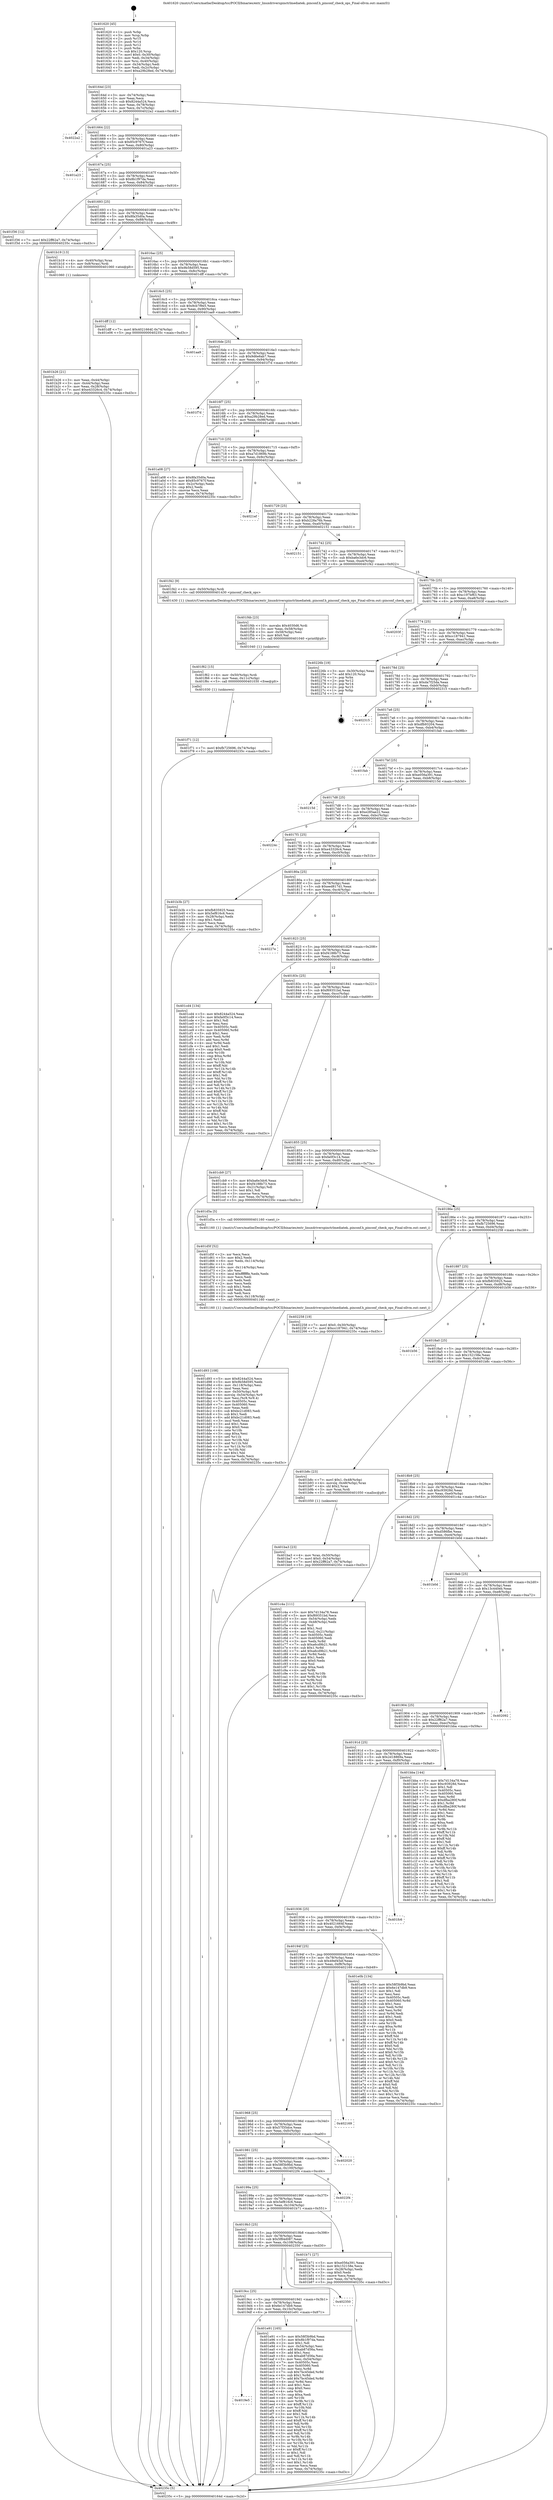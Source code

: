 digraph "0x401620" {
  label = "0x401620 (/mnt/c/Users/mathe/Desktop/tcc/POCII/binaries/extr_linuxdriverspinctrlmediatek..pinconf.h_pinconf_check_ops_Final-ollvm.out::main(0))"
  labelloc = "t"
  node[shape=record]

  Entry [label="",width=0.3,height=0.3,shape=circle,fillcolor=black,style=filled]
  "0x40164d" [label="{
     0x40164d [23]\l
     | [instrs]\l
     &nbsp;&nbsp;0x40164d \<+3\>: mov -0x74(%rbp),%eax\l
     &nbsp;&nbsp;0x401650 \<+2\>: mov %eax,%ecx\l
     &nbsp;&nbsp;0x401652 \<+6\>: sub $0x8244a524,%ecx\l
     &nbsp;&nbsp;0x401658 \<+3\>: mov %eax,-0x78(%rbp)\l
     &nbsp;&nbsp;0x40165b \<+3\>: mov %ecx,-0x7c(%rbp)\l
     &nbsp;&nbsp;0x40165e \<+6\>: je 00000000004022a2 \<main+0xc82\>\l
  }"]
  "0x4022a2" [label="{
     0x4022a2\l
  }", style=dashed]
  "0x401664" [label="{
     0x401664 [22]\l
     | [instrs]\l
     &nbsp;&nbsp;0x401664 \<+5\>: jmp 0000000000401669 \<main+0x49\>\l
     &nbsp;&nbsp;0x401669 \<+3\>: mov -0x78(%rbp),%eax\l
     &nbsp;&nbsp;0x40166c \<+5\>: sub $0x85c9767f,%eax\l
     &nbsp;&nbsp;0x401671 \<+3\>: mov %eax,-0x80(%rbp)\l
     &nbsp;&nbsp;0x401674 \<+6\>: je 0000000000401a23 \<main+0x403\>\l
  }"]
  Exit [label="",width=0.3,height=0.3,shape=circle,fillcolor=black,style=filled,peripheries=2]
  "0x401a23" [label="{
     0x401a23\l
  }", style=dashed]
  "0x40167a" [label="{
     0x40167a [25]\l
     | [instrs]\l
     &nbsp;&nbsp;0x40167a \<+5\>: jmp 000000000040167f \<main+0x5f\>\l
     &nbsp;&nbsp;0x40167f \<+3\>: mov -0x78(%rbp),%eax\l
     &nbsp;&nbsp;0x401682 \<+5\>: sub $0x8b1f97da,%eax\l
     &nbsp;&nbsp;0x401687 \<+6\>: mov %eax,-0x84(%rbp)\l
     &nbsp;&nbsp;0x40168d \<+6\>: je 0000000000401f36 \<main+0x916\>\l
  }"]
  "0x401f71" [label="{
     0x401f71 [12]\l
     | [instrs]\l
     &nbsp;&nbsp;0x401f71 \<+7\>: movl $0xfb725696,-0x74(%rbp)\l
     &nbsp;&nbsp;0x401f78 \<+5\>: jmp 000000000040235c \<main+0xd3c\>\l
  }"]
  "0x401f36" [label="{
     0x401f36 [12]\l
     | [instrs]\l
     &nbsp;&nbsp;0x401f36 \<+7\>: movl $0x22ff62a7,-0x74(%rbp)\l
     &nbsp;&nbsp;0x401f3d \<+5\>: jmp 000000000040235c \<main+0xd3c\>\l
  }"]
  "0x401693" [label="{
     0x401693 [25]\l
     | [instrs]\l
     &nbsp;&nbsp;0x401693 \<+5\>: jmp 0000000000401698 \<main+0x78\>\l
     &nbsp;&nbsp;0x401698 \<+3\>: mov -0x78(%rbp),%eax\l
     &nbsp;&nbsp;0x40169b \<+5\>: sub $0x8fa35d0a,%eax\l
     &nbsp;&nbsp;0x4016a0 \<+6\>: mov %eax,-0x88(%rbp)\l
     &nbsp;&nbsp;0x4016a6 \<+6\>: je 0000000000401b19 \<main+0x4f9\>\l
  }"]
  "0x401f62" [label="{
     0x401f62 [15]\l
     | [instrs]\l
     &nbsp;&nbsp;0x401f62 \<+4\>: mov -0x50(%rbp),%rdi\l
     &nbsp;&nbsp;0x401f66 \<+6\>: mov %eax,-0x11c(%rbp)\l
     &nbsp;&nbsp;0x401f6c \<+5\>: call 0000000000401030 \<free@plt\>\l
     | [calls]\l
     &nbsp;&nbsp;0x401030 \{1\} (unknown)\l
  }"]
  "0x401b19" [label="{
     0x401b19 [13]\l
     | [instrs]\l
     &nbsp;&nbsp;0x401b19 \<+4\>: mov -0x40(%rbp),%rax\l
     &nbsp;&nbsp;0x401b1d \<+4\>: mov 0x8(%rax),%rdi\l
     &nbsp;&nbsp;0x401b21 \<+5\>: call 0000000000401060 \<atoi@plt\>\l
     | [calls]\l
     &nbsp;&nbsp;0x401060 \{1\} (unknown)\l
  }"]
  "0x4016ac" [label="{
     0x4016ac [25]\l
     | [instrs]\l
     &nbsp;&nbsp;0x4016ac \<+5\>: jmp 00000000004016b1 \<main+0x91\>\l
     &nbsp;&nbsp;0x4016b1 \<+3\>: mov -0x78(%rbp),%eax\l
     &nbsp;&nbsp;0x4016b4 \<+5\>: sub $0x9b58d595,%eax\l
     &nbsp;&nbsp;0x4016b9 \<+6\>: mov %eax,-0x8c(%rbp)\l
     &nbsp;&nbsp;0x4016bf \<+6\>: je 0000000000401dff \<main+0x7df\>\l
  }"]
  "0x401f4b" [label="{
     0x401f4b [23]\l
     | [instrs]\l
     &nbsp;&nbsp;0x401f4b \<+10\>: movabs $0x4030d6,%rdi\l
     &nbsp;&nbsp;0x401f55 \<+3\>: mov %eax,-0x58(%rbp)\l
     &nbsp;&nbsp;0x401f58 \<+3\>: mov -0x58(%rbp),%esi\l
     &nbsp;&nbsp;0x401f5b \<+2\>: mov $0x0,%al\l
     &nbsp;&nbsp;0x401f5d \<+5\>: call 0000000000401040 \<printf@plt\>\l
     | [calls]\l
     &nbsp;&nbsp;0x401040 \{1\} (unknown)\l
  }"]
  "0x401dff" [label="{
     0x401dff [12]\l
     | [instrs]\l
     &nbsp;&nbsp;0x401dff \<+7\>: movl $0x4021664f,-0x74(%rbp)\l
     &nbsp;&nbsp;0x401e06 \<+5\>: jmp 000000000040235c \<main+0xd3c\>\l
  }"]
  "0x4016c5" [label="{
     0x4016c5 [25]\l
     | [instrs]\l
     &nbsp;&nbsp;0x4016c5 \<+5\>: jmp 00000000004016ca \<main+0xaa\>\l
     &nbsp;&nbsp;0x4016ca \<+3\>: mov -0x78(%rbp),%eax\l
     &nbsp;&nbsp;0x4016cd \<+5\>: sub $0x9cb7f9e5,%eax\l
     &nbsp;&nbsp;0x4016d2 \<+6\>: mov %eax,-0x90(%rbp)\l
     &nbsp;&nbsp;0x4016d8 \<+6\>: je 0000000000401aa9 \<main+0x489\>\l
  }"]
  "0x4019e5" [label="{
     0x4019e5\l
  }", style=dashed]
  "0x401aa9" [label="{
     0x401aa9\l
  }", style=dashed]
  "0x4016de" [label="{
     0x4016de [25]\l
     | [instrs]\l
     &nbsp;&nbsp;0x4016de \<+5\>: jmp 00000000004016e3 \<main+0xc3\>\l
     &nbsp;&nbsp;0x4016e3 \<+3\>: mov -0x78(%rbp),%eax\l
     &nbsp;&nbsp;0x4016e6 \<+5\>: sub $0x9d6e6ab7,%eax\l
     &nbsp;&nbsp;0x4016eb \<+6\>: mov %eax,-0x94(%rbp)\l
     &nbsp;&nbsp;0x4016f1 \<+6\>: je 0000000000401f7d \<main+0x95d\>\l
  }"]
  "0x401e91" [label="{
     0x401e91 [165]\l
     | [instrs]\l
     &nbsp;&nbsp;0x401e91 \<+5\>: mov $0x58f3b9bd,%eax\l
     &nbsp;&nbsp;0x401e96 \<+5\>: mov $0x8b1f97da,%ecx\l
     &nbsp;&nbsp;0x401e9b \<+2\>: mov $0x1,%dl\l
     &nbsp;&nbsp;0x401e9d \<+3\>: mov -0x54(%rbp),%esi\l
     &nbsp;&nbsp;0x401ea0 \<+6\>: add $0xab87d56a,%esi\l
     &nbsp;&nbsp;0x401ea6 \<+3\>: add $0x1,%esi\l
     &nbsp;&nbsp;0x401ea9 \<+6\>: sub $0xab87d56a,%esi\l
     &nbsp;&nbsp;0x401eaf \<+3\>: mov %esi,-0x54(%rbp)\l
     &nbsp;&nbsp;0x401eb2 \<+7\>: mov 0x40505c,%esi\l
     &nbsp;&nbsp;0x401eb9 \<+7\>: mov 0x405060,%edi\l
     &nbsp;&nbsp;0x401ec0 \<+3\>: mov %esi,%r8d\l
     &nbsp;&nbsp;0x401ec3 \<+7\>: sub $0x7bc45ded,%r8d\l
     &nbsp;&nbsp;0x401eca \<+4\>: sub $0x1,%r8d\l
     &nbsp;&nbsp;0x401ece \<+7\>: add $0x7bc45ded,%r8d\l
     &nbsp;&nbsp;0x401ed5 \<+4\>: imul %r8d,%esi\l
     &nbsp;&nbsp;0x401ed9 \<+3\>: and $0x1,%esi\l
     &nbsp;&nbsp;0x401edc \<+3\>: cmp $0x0,%esi\l
     &nbsp;&nbsp;0x401edf \<+4\>: sete %r9b\l
     &nbsp;&nbsp;0x401ee3 \<+3\>: cmp $0xa,%edi\l
     &nbsp;&nbsp;0x401ee6 \<+4\>: setl %r10b\l
     &nbsp;&nbsp;0x401eea \<+3\>: mov %r9b,%r11b\l
     &nbsp;&nbsp;0x401eed \<+4\>: xor $0xff,%r11b\l
     &nbsp;&nbsp;0x401ef1 \<+3\>: mov %r10b,%bl\l
     &nbsp;&nbsp;0x401ef4 \<+3\>: xor $0xff,%bl\l
     &nbsp;&nbsp;0x401ef7 \<+3\>: xor $0x1,%dl\l
     &nbsp;&nbsp;0x401efa \<+3\>: mov %r11b,%r14b\l
     &nbsp;&nbsp;0x401efd \<+4\>: and $0xff,%r14b\l
     &nbsp;&nbsp;0x401f01 \<+3\>: and %dl,%r9b\l
     &nbsp;&nbsp;0x401f04 \<+3\>: mov %bl,%r15b\l
     &nbsp;&nbsp;0x401f07 \<+4\>: and $0xff,%r15b\l
     &nbsp;&nbsp;0x401f0b \<+3\>: and %dl,%r10b\l
     &nbsp;&nbsp;0x401f0e \<+3\>: or %r9b,%r14b\l
     &nbsp;&nbsp;0x401f11 \<+3\>: or %r10b,%r15b\l
     &nbsp;&nbsp;0x401f14 \<+3\>: xor %r15b,%r14b\l
     &nbsp;&nbsp;0x401f17 \<+3\>: or %bl,%r11b\l
     &nbsp;&nbsp;0x401f1a \<+4\>: xor $0xff,%r11b\l
     &nbsp;&nbsp;0x401f1e \<+3\>: or $0x1,%dl\l
     &nbsp;&nbsp;0x401f21 \<+3\>: and %dl,%r11b\l
     &nbsp;&nbsp;0x401f24 \<+3\>: or %r11b,%r14b\l
     &nbsp;&nbsp;0x401f27 \<+4\>: test $0x1,%r14b\l
     &nbsp;&nbsp;0x401f2b \<+3\>: cmovne %ecx,%eax\l
     &nbsp;&nbsp;0x401f2e \<+3\>: mov %eax,-0x74(%rbp)\l
     &nbsp;&nbsp;0x401f31 \<+5\>: jmp 000000000040235c \<main+0xd3c\>\l
  }"]
  "0x401f7d" [label="{
     0x401f7d\l
  }", style=dashed]
  "0x4016f7" [label="{
     0x4016f7 [25]\l
     | [instrs]\l
     &nbsp;&nbsp;0x4016f7 \<+5\>: jmp 00000000004016fc \<main+0xdc\>\l
     &nbsp;&nbsp;0x4016fc \<+3\>: mov -0x78(%rbp),%eax\l
     &nbsp;&nbsp;0x4016ff \<+5\>: sub $0xa29b28ed,%eax\l
     &nbsp;&nbsp;0x401704 \<+6\>: mov %eax,-0x98(%rbp)\l
     &nbsp;&nbsp;0x40170a \<+6\>: je 0000000000401a08 \<main+0x3e8\>\l
  }"]
  "0x4019cc" [label="{
     0x4019cc [25]\l
     | [instrs]\l
     &nbsp;&nbsp;0x4019cc \<+5\>: jmp 00000000004019d1 \<main+0x3b1\>\l
     &nbsp;&nbsp;0x4019d1 \<+3\>: mov -0x78(%rbp),%eax\l
     &nbsp;&nbsp;0x4019d4 \<+5\>: sub $0x6e147db9,%eax\l
     &nbsp;&nbsp;0x4019d9 \<+6\>: mov %eax,-0x10c(%rbp)\l
     &nbsp;&nbsp;0x4019df \<+6\>: je 0000000000401e91 \<main+0x871\>\l
  }"]
  "0x401a08" [label="{
     0x401a08 [27]\l
     | [instrs]\l
     &nbsp;&nbsp;0x401a08 \<+5\>: mov $0x8fa35d0a,%eax\l
     &nbsp;&nbsp;0x401a0d \<+5\>: mov $0x85c9767f,%ecx\l
     &nbsp;&nbsp;0x401a12 \<+3\>: mov -0x2c(%rbp),%edx\l
     &nbsp;&nbsp;0x401a15 \<+3\>: cmp $0x2,%edx\l
     &nbsp;&nbsp;0x401a18 \<+3\>: cmovne %ecx,%eax\l
     &nbsp;&nbsp;0x401a1b \<+3\>: mov %eax,-0x74(%rbp)\l
     &nbsp;&nbsp;0x401a1e \<+5\>: jmp 000000000040235c \<main+0xd3c\>\l
  }"]
  "0x401710" [label="{
     0x401710 [25]\l
     | [instrs]\l
     &nbsp;&nbsp;0x401710 \<+5\>: jmp 0000000000401715 \<main+0xf5\>\l
     &nbsp;&nbsp;0x401715 \<+3\>: mov -0x78(%rbp),%eax\l
     &nbsp;&nbsp;0x401718 \<+5\>: sub $0xa7d1869b,%eax\l
     &nbsp;&nbsp;0x40171d \<+6\>: mov %eax,-0x9c(%rbp)\l
     &nbsp;&nbsp;0x401723 \<+6\>: je 00000000004021ef \<main+0xbcf\>\l
  }"]
  "0x40235c" [label="{
     0x40235c [5]\l
     | [instrs]\l
     &nbsp;&nbsp;0x40235c \<+5\>: jmp 000000000040164d \<main+0x2d\>\l
  }"]
  "0x401620" [label="{
     0x401620 [45]\l
     | [instrs]\l
     &nbsp;&nbsp;0x401620 \<+1\>: push %rbp\l
     &nbsp;&nbsp;0x401621 \<+3\>: mov %rsp,%rbp\l
     &nbsp;&nbsp;0x401624 \<+2\>: push %r15\l
     &nbsp;&nbsp;0x401626 \<+2\>: push %r14\l
     &nbsp;&nbsp;0x401628 \<+2\>: push %r12\l
     &nbsp;&nbsp;0x40162a \<+1\>: push %rbx\l
     &nbsp;&nbsp;0x40162b \<+7\>: sub $0x120,%rsp\l
     &nbsp;&nbsp;0x401632 \<+7\>: movl $0x0,-0x30(%rbp)\l
     &nbsp;&nbsp;0x401639 \<+3\>: mov %edi,-0x34(%rbp)\l
     &nbsp;&nbsp;0x40163c \<+4\>: mov %rsi,-0x40(%rbp)\l
     &nbsp;&nbsp;0x401640 \<+3\>: mov -0x34(%rbp),%edi\l
     &nbsp;&nbsp;0x401643 \<+3\>: mov %edi,-0x2c(%rbp)\l
     &nbsp;&nbsp;0x401646 \<+7\>: movl $0xa29b28ed,-0x74(%rbp)\l
  }"]
  "0x401b26" [label="{
     0x401b26 [21]\l
     | [instrs]\l
     &nbsp;&nbsp;0x401b26 \<+3\>: mov %eax,-0x44(%rbp)\l
     &nbsp;&nbsp;0x401b29 \<+3\>: mov -0x44(%rbp),%eax\l
     &nbsp;&nbsp;0x401b2c \<+3\>: mov %eax,-0x28(%rbp)\l
     &nbsp;&nbsp;0x401b2f \<+7\>: movl $0xe43326c4,-0x74(%rbp)\l
     &nbsp;&nbsp;0x401b36 \<+5\>: jmp 000000000040235c \<main+0xd3c\>\l
  }"]
  "0x402350" [label="{
     0x402350\l
  }", style=dashed]
  "0x4021ef" [label="{
     0x4021ef\l
  }", style=dashed]
  "0x401729" [label="{
     0x401729 [25]\l
     | [instrs]\l
     &nbsp;&nbsp;0x401729 \<+5\>: jmp 000000000040172e \<main+0x10e\>\l
     &nbsp;&nbsp;0x40172e \<+3\>: mov -0x78(%rbp),%eax\l
     &nbsp;&nbsp;0x401731 \<+5\>: sub $0xb228a76b,%eax\l
     &nbsp;&nbsp;0x401736 \<+6\>: mov %eax,-0xa0(%rbp)\l
     &nbsp;&nbsp;0x40173c \<+6\>: je 0000000000402151 \<main+0xb31\>\l
  }"]
  "0x401d93" [label="{
     0x401d93 [108]\l
     | [instrs]\l
     &nbsp;&nbsp;0x401d93 \<+5\>: mov $0x8244a524,%ecx\l
     &nbsp;&nbsp;0x401d98 \<+5\>: mov $0x9b58d595,%edx\l
     &nbsp;&nbsp;0x401d9d \<+6\>: mov -0x118(%rbp),%esi\l
     &nbsp;&nbsp;0x401da3 \<+3\>: imul %eax,%esi\l
     &nbsp;&nbsp;0x401da6 \<+4\>: mov -0x50(%rbp),%r8\l
     &nbsp;&nbsp;0x401daa \<+4\>: movslq -0x54(%rbp),%r9\l
     &nbsp;&nbsp;0x401dae \<+4\>: mov %esi,(%r8,%r9,4)\l
     &nbsp;&nbsp;0x401db2 \<+7\>: mov 0x40505c,%eax\l
     &nbsp;&nbsp;0x401db9 \<+7\>: mov 0x405060,%esi\l
     &nbsp;&nbsp;0x401dc0 \<+2\>: mov %eax,%edi\l
     &nbsp;&nbsp;0x401dc2 \<+6\>: sub $0xbc21d083,%edi\l
     &nbsp;&nbsp;0x401dc8 \<+3\>: sub $0x1,%edi\l
     &nbsp;&nbsp;0x401dcb \<+6\>: add $0xbc21d083,%edi\l
     &nbsp;&nbsp;0x401dd1 \<+3\>: imul %edi,%eax\l
     &nbsp;&nbsp;0x401dd4 \<+3\>: and $0x1,%eax\l
     &nbsp;&nbsp;0x401dd7 \<+3\>: cmp $0x0,%eax\l
     &nbsp;&nbsp;0x401dda \<+4\>: sete %r10b\l
     &nbsp;&nbsp;0x401dde \<+3\>: cmp $0xa,%esi\l
     &nbsp;&nbsp;0x401de1 \<+4\>: setl %r11b\l
     &nbsp;&nbsp;0x401de5 \<+3\>: mov %r10b,%bl\l
     &nbsp;&nbsp;0x401de8 \<+3\>: and %r11b,%bl\l
     &nbsp;&nbsp;0x401deb \<+3\>: xor %r11b,%r10b\l
     &nbsp;&nbsp;0x401dee \<+3\>: or %r10b,%bl\l
     &nbsp;&nbsp;0x401df1 \<+3\>: test $0x1,%bl\l
     &nbsp;&nbsp;0x401df4 \<+3\>: cmovne %edx,%ecx\l
     &nbsp;&nbsp;0x401df7 \<+3\>: mov %ecx,-0x74(%rbp)\l
     &nbsp;&nbsp;0x401dfa \<+5\>: jmp 000000000040235c \<main+0xd3c\>\l
  }"]
  "0x402151" [label="{
     0x402151\l
  }", style=dashed]
  "0x401742" [label="{
     0x401742 [25]\l
     | [instrs]\l
     &nbsp;&nbsp;0x401742 \<+5\>: jmp 0000000000401747 \<main+0x127\>\l
     &nbsp;&nbsp;0x401747 \<+3\>: mov -0x78(%rbp),%eax\l
     &nbsp;&nbsp;0x40174a \<+5\>: sub $0xba6e3dc6,%eax\l
     &nbsp;&nbsp;0x40174f \<+6\>: mov %eax,-0xa4(%rbp)\l
     &nbsp;&nbsp;0x401755 \<+6\>: je 0000000000401f42 \<main+0x922\>\l
  }"]
  "0x401d5f" [label="{
     0x401d5f [52]\l
     | [instrs]\l
     &nbsp;&nbsp;0x401d5f \<+2\>: xor %ecx,%ecx\l
     &nbsp;&nbsp;0x401d61 \<+5\>: mov $0x2,%edx\l
     &nbsp;&nbsp;0x401d66 \<+6\>: mov %edx,-0x114(%rbp)\l
     &nbsp;&nbsp;0x401d6c \<+1\>: cltd\l
     &nbsp;&nbsp;0x401d6d \<+6\>: mov -0x114(%rbp),%esi\l
     &nbsp;&nbsp;0x401d73 \<+2\>: idiv %esi\l
     &nbsp;&nbsp;0x401d75 \<+6\>: imul $0xfffffffe,%edx,%edx\l
     &nbsp;&nbsp;0x401d7b \<+2\>: mov %ecx,%edi\l
     &nbsp;&nbsp;0x401d7d \<+2\>: sub %edx,%edi\l
     &nbsp;&nbsp;0x401d7f \<+2\>: mov %ecx,%edx\l
     &nbsp;&nbsp;0x401d81 \<+3\>: sub $0x1,%edx\l
     &nbsp;&nbsp;0x401d84 \<+2\>: add %edx,%edi\l
     &nbsp;&nbsp;0x401d86 \<+2\>: sub %edi,%ecx\l
     &nbsp;&nbsp;0x401d88 \<+6\>: mov %ecx,-0x118(%rbp)\l
     &nbsp;&nbsp;0x401d8e \<+5\>: call 0000000000401160 \<next_i\>\l
     | [calls]\l
     &nbsp;&nbsp;0x401160 \{1\} (/mnt/c/Users/mathe/Desktop/tcc/POCII/binaries/extr_linuxdriverspinctrlmediatek..pinconf.h_pinconf_check_ops_Final-ollvm.out::next_i)\l
  }"]
  "0x401f42" [label="{
     0x401f42 [9]\l
     | [instrs]\l
     &nbsp;&nbsp;0x401f42 \<+4\>: mov -0x50(%rbp),%rdi\l
     &nbsp;&nbsp;0x401f46 \<+5\>: call 0000000000401430 \<pinconf_check_ops\>\l
     | [calls]\l
     &nbsp;&nbsp;0x401430 \{1\} (/mnt/c/Users/mathe/Desktop/tcc/POCII/binaries/extr_linuxdriverspinctrlmediatek..pinconf.h_pinconf_check_ops_Final-ollvm.out::pinconf_check_ops)\l
  }"]
  "0x40175b" [label="{
     0x40175b [25]\l
     | [instrs]\l
     &nbsp;&nbsp;0x40175b \<+5\>: jmp 0000000000401760 \<main+0x140\>\l
     &nbsp;&nbsp;0x401760 \<+3\>: mov -0x78(%rbp),%eax\l
     &nbsp;&nbsp;0x401763 \<+5\>: sub $0xc197bf63,%eax\l
     &nbsp;&nbsp;0x401768 \<+6\>: mov %eax,-0xa8(%rbp)\l
     &nbsp;&nbsp;0x40176e \<+6\>: je 000000000040203f \<main+0xa1f\>\l
  }"]
  "0x401ba3" [label="{
     0x401ba3 [23]\l
     | [instrs]\l
     &nbsp;&nbsp;0x401ba3 \<+4\>: mov %rax,-0x50(%rbp)\l
     &nbsp;&nbsp;0x401ba7 \<+7\>: movl $0x0,-0x54(%rbp)\l
     &nbsp;&nbsp;0x401bae \<+7\>: movl $0x22ff62a7,-0x74(%rbp)\l
     &nbsp;&nbsp;0x401bb5 \<+5\>: jmp 000000000040235c \<main+0xd3c\>\l
  }"]
  "0x40203f" [label="{
     0x40203f\l
  }", style=dashed]
  "0x401774" [label="{
     0x401774 [25]\l
     | [instrs]\l
     &nbsp;&nbsp;0x401774 \<+5\>: jmp 0000000000401779 \<main+0x159\>\l
     &nbsp;&nbsp;0x401779 \<+3\>: mov -0x78(%rbp),%eax\l
     &nbsp;&nbsp;0x40177c \<+5\>: sub $0xcc187941,%eax\l
     &nbsp;&nbsp;0x401781 \<+6\>: mov %eax,-0xac(%rbp)\l
     &nbsp;&nbsp;0x401787 \<+6\>: je 000000000040226b \<main+0xc4b\>\l
  }"]
  "0x4019b3" [label="{
     0x4019b3 [25]\l
     | [instrs]\l
     &nbsp;&nbsp;0x4019b3 \<+5\>: jmp 00000000004019b8 \<main+0x398\>\l
     &nbsp;&nbsp;0x4019b8 \<+3\>: mov -0x78(%rbp),%eax\l
     &nbsp;&nbsp;0x4019bb \<+5\>: sub $0x5f84d087,%eax\l
     &nbsp;&nbsp;0x4019c0 \<+6\>: mov %eax,-0x108(%rbp)\l
     &nbsp;&nbsp;0x4019c6 \<+6\>: je 0000000000402350 \<main+0xd30\>\l
  }"]
  "0x40226b" [label="{
     0x40226b [19]\l
     | [instrs]\l
     &nbsp;&nbsp;0x40226b \<+3\>: mov -0x30(%rbp),%eax\l
     &nbsp;&nbsp;0x40226e \<+7\>: add $0x120,%rsp\l
     &nbsp;&nbsp;0x402275 \<+1\>: pop %rbx\l
     &nbsp;&nbsp;0x402276 \<+2\>: pop %r12\l
     &nbsp;&nbsp;0x402278 \<+2\>: pop %r14\l
     &nbsp;&nbsp;0x40227a \<+2\>: pop %r15\l
     &nbsp;&nbsp;0x40227c \<+1\>: pop %rbp\l
     &nbsp;&nbsp;0x40227d \<+1\>: ret\l
  }"]
  "0x40178d" [label="{
     0x40178d [25]\l
     | [instrs]\l
     &nbsp;&nbsp;0x40178d \<+5\>: jmp 0000000000401792 \<main+0x172\>\l
     &nbsp;&nbsp;0x401792 \<+3\>: mov -0x78(%rbp),%eax\l
     &nbsp;&nbsp;0x401795 \<+5\>: sub $0xda7f25da,%eax\l
     &nbsp;&nbsp;0x40179a \<+6\>: mov %eax,-0xb0(%rbp)\l
     &nbsp;&nbsp;0x4017a0 \<+6\>: je 0000000000402315 \<main+0xcf5\>\l
  }"]
  "0x401b71" [label="{
     0x401b71 [27]\l
     | [instrs]\l
     &nbsp;&nbsp;0x401b71 \<+5\>: mov $0xe056a391,%eax\l
     &nbsp;&nbsp;0x401b76 \<+5\>: mov $0x152158e,%ecx\l
     &nbsp;&nbsp;0x401b7b \<+3\>: mov -0x28(%rbp),%edx\l
     &nbsp;&nbsp;0x401b7e \<+3\>: cmp $0x0,%edx\l
     &nbsp;&nbsp;0x401b81 \<+3\>: cmove %ecx,%eax\l
     &nbsp;&nbsp;0x401b84 \<+3\>: mov %eax,-0x74(%rbp)\l
     &nbsp;&nbsp;0x401b87 \<+5\>: jmp 000000000040235c \<main+0xd3c\>\l
  }"]
  "0x402315" [label="{
     0x402315\l
  }", style=dashed]
  "0x4017a6" [label="{
     0x4017a6 [25]\l
     | [instrs]\l
     &nbsp;&nbsp;0x4017a6 \<+5\>: jmp 00000000004017ab \<main+0x18b\>\l
     &nbsp;&nbsp;0x4017ab \<+3\>: mov -0x78(%rbp),%eax\l
     &nbsp;&nbsp;0x4017ae \<+5\>: sub $0xdfb93204,%eax\l
     &nbsp;&nbsp;0x4017b3 \<+6\>: mov %eax,-0xb4(%rbp)\l
     &nbsp;&nbsp;0x4017b9 \<+6\>: je 0000000000401fab \<main+0x98b\>\l
  }"]
  "0x40199a" [label="{
     0x40199a [25]\l
     | [instrs]\l
     &nbsp;&nbsp;0x40199a \<+5\>: jmp 000000000040199f \<main+0x37f\>\l
     &nbsp;&nbsp;0x40199f \<+3\>: mov -0x78(%rbp),%eax\l
     &nbsp;&nbsp;0x4019a2 \<+5\>: sub $0x5ef816c6,%eax\l
     &nbsp;&nbsp;0x4019a7 \<+6\>: mov %eax,-0x104(%rbp)\l
     &nbsp;&nbsp;0x4019ad \<+6\>: je 0000000000401b71 \<main+0x551\>\l
  }"]
  "0x401fab" [label="{
     0x401fab\l
  }", style=dashed]
  "0x4017bf" [label="{
     0x4017bf [25]\l
     | [instrs]\l
     &nbsp;&nbsp;0x4017bf \<+5\>: jmp 00000000004017c4 \<main+0x1a4\>\l
     &nbsp;&nbsp;0x4017c4 \<+3\>: mov -0x78(%rbp),%eax\l
     &nbsp;&nbsp;0x4017c7 \<+5\>: sub $0xe056a391,%eax\l
     &nbsp;&nbsp;0x4017cc \<+6\>: mov %eax,-0xb8(%rbp)\l
     &nbsp;&nbsp;0x4017d2 \<+6\>: je 000000000040215d \<main+0xb3d\>\l
  }"]
  "0x4022f4" [label="{
     0x4022f4\l
  }", style=dashed]
  "0x40215d" [label="{
     0x40215d\l
  }", style=dashed]
  "0x4017d8" [label="{
     0x4017d8 [25]\l
     | [instrs]\l
     &nbsp;&nbsp;0x4017d8 \<+5\>: jmp 00000000004017dd \<main+0x1bd\>\l
     &nbsp;&nbsp;0x4017dd \<+3\>: mov -0x78(%rbp),%eax\l
     &nbsp;&nbsp;0x4017e0 \<+5\>: sub $0xe285ae22,%eax\l
     &nbsp;&nbsp;0x4017e5 \<+6\>: mov %eax,-0xbc(%rbp)\l
     &nbsp;&nbsp;0x4017eb \<+6\>: je 000000000040224c \<main+0xc2c\>\l
  }"]
  "0x401981" [label="{
     0x401981 [25]\l
     | [instrs]\l
     &nbsp;&nbsp;0x401981 \<+5\>: jmp 0000000000401986 \<main+0x366\>\l
     &nbsp;&nbsp;0x401986 \<+3\>: mov -0x78(%rbp),%eax\l
     &nbsp;&nbsp;0x401989 \<+5\>: sub $0x58f3b9bd,%eax\l
     &nbsp;&nbsp;0x40198e \<+6\>: mov %eax,-0x100(%rbp)\l
     &nbsp;&nbsp;0x401994 \<+6\>: je 00000000004022f4 \<main+0xcd4\>\l
  }"]
  "0x40224c" [label="{
     0x40224c\l
  }", style=dashed]
  "0x4017f1" [label="{
     0x4017f1 [25]\l
     | [instrs]\l
     &nbsp;&nbsp;0x4017f1 \<+5\>: jmp 00000000004017f6 \<main+0x1d6\>\l
     &nbsp;&nbsp;0x4017f6 \<+3\>: mov -0x78(%rbp),%eax\l
     &nbsp;&nbsp;0x4017f9 \<+5\>: sub $0xe43326c4,%eax\l
     &nbsp;&nbsp;0x4017fe \<+6\>: mov %eax,-0xc0(%rbp)\l
     &nbsp;&nbsp;0x401804 \<+6\>: je 0000000000401b3b \<main+0x51b\>\l
  }"]
  "0x402020" [label="{
     0x402020\l
  }", style=dashed]
  "0x401b3b" [label="{
     0x401b3b [27]\l
     | [instrs]\l
     &nbsp;&nbsp;0x401b3b \<+5\>: mov $0xfb835925,%eax\l
     &nbsp;&nbsp;0x401b40 \<+5\>: mov $0x5ef816c6,%ecx\l
     &nbsp;&nbsp;0x401b45 \<+3\>: mov -0x28(%rbp),%edx\l
     &nbsp;&nbsp;0x401b48 \<+3\>: cmp $0x1,%edx\l
     &nbsp;&nbsp;0x401b4b \<+3\>: cmovl %ecx,%eax\l
     &nbsp;&nbsp;0x401b4e \<+3\>: mov %eax,-0x74(%rbp)\l
     &nbsp;&nbsp;0x401b51 \<+5\>: jmp 000000000040235c \<main+0xd3c\>\l
  }"]
  "0x40180a" [label="{
     0x40180a [25]\l
     | [instrs]\l
     &nbsp;&nbsp;0x40180a \<+5\>: jmp 000000000040180f \<main+0x1ef\>\l
     &nbsp;&nbsp;0x40180f \<+3\>: mov -0x78(%rbp),%eax\l
     &nbsp;&nbsp;0x401812 \<+5\>: sub $0xeed817d1,%eax\l
     &nbsp;&nbsp;0x401817 \<+6\>: mov %eax,-0xc4(%rbp)\l
     &nbsp;&nbsp;0x40181d \<+6\>: je 000000000040227e \<main+0xc5e\>\l
  }"]
  "0x401968" [label="{
     0x401968 [25]\l
     | [instrs]\l
     &nbsp;&nbsp;0x401968 \<+5\>: jmp 000000000040196d \<main+0x34d\>\l
     &nbsp;&nbsp;0x40196d \<+3\>: mov -0x78(%rbp),%eax\l
     &nbsp;&nbsp;0x401970 \<+5\>: sub $0x57f35dce,%eax\l
     &nbsp;&nbsp;0x401975 \<+6\>: mov %eax,-0xfc(%rbp)\l
     &nbsp;&nbsp;0x40197b \<+6\>: je 0000000000402020 \<main+0xa00\>\l
  }"]
  "0x40227e" [label="{
     0x40227e\l
  }", style=dashed]
  "0x401823" [label="{
     0x401823 [25]\l
     | [instrs]\l
     &nbsp;&nbsp;0x401823 \<+5\>: jmp 0000000000401828 \<main+0x208\>\l
     &nbsp;&nbsp;0x401828 \<+3\>: mov -0x78(%rbp),%eax\l
     &nbsp;&nbsp;0x40182b \<+5\>: sub $0xf4188b73,%eax\l
     &nbsp;&nbsp;0x401830 \<+6\>: mov %eax,-0xc8(%rbp)\l
     &nbsp;&nbsp;0x401836 \<+6\>: je 0000000000401cd4 \<main+0x6b4\>\l
  }"]
  "0x402169" [label="{
     0x402169\l
  }", style=dashed]
  "0x401cd4" [label="{
     0x401cd4 [134]\l
     | [instrs]\l
     &nbsp;&nbsp;0x401cd4 \<+5\>: mov $0x8244a524,%eax\l
     &nbsp;&nbsp;0x401cd9 \<+5\>: mov $0xfa0f3c14,%ecx\l
     &nbsp;&nbsp;0x401cde \<+2\>: mov $0x1,%dl\l
     &nbsp;&nbsp;0x401ce0 \<+2\>: xor %esi,%esi\l
     &nbsp;&nbsp;0x401ce2 \<+7\>: mov 0x40505c,%edi\l
     &nbsp;&nbsp;0x401ce9 \<+8\>: mov 0x405060,%r8d\l
     &nbsp;&nbsp;0x401cf1 \<+3\>: sub $0x1,%esi\l
     &nbsp;&nbsp;0x401cf4 \<+3\>: mov %edi,%r9d\l
     &nbsp;&nbsp;0x401cf7 \<+3\>: add %esi,%r9d\l
     &nbsp;&nbsp;0x401cfa \<+4\>: imul %r9d,%edi\l
     &nbsp;&nbsp;0x401cfe \<+3\>: and $0x1,%edi\l
     &nbsp;&nbsp;0x401d01 \<+3\>: cmp $0x0,%edi\l
     &nbsp;&nbsp;0x401d04 \<+4\>: sete %r10b\l
     &nbsp;&nbsp;0x401d08 \<+4\>: cmp $0xa,%r8d\l
     &nbsp;&nbsp;0x401d0c \<+4\>: setl %r11b\l
     &nbsp;&nbsp;0x401d10 \<+3\>: mov %r10b,%bl\l
     &nbsp;&nbsp;0x401d13 \<+3\>: xor $0xff,%bl\l
     &nbsp;&nbsp;0x401d16 \<+3\>: mov %r11b,%r14b\l
     &nbsp;&nbsp;0x401d19 \<+4\>: xor $0xff,%r14b\l
     &nbsp;&nbsp;0x401d1d \<+3\>: xor $0x1,%dl\l
     &nbsp;&nbsp;0x401d20 \<+3\>: mov %bl,%r15b\l
     &nbsp;&nbsp;0x401d23 \<+4\>: and $0xff,%r15b\l
     &nbsp;&nbsp;0x401d27 \<+3\>: and %dl,%r10b\l
     &nbsp;&nbsp;0x401d2a \<+3\>: mov %r14b,%r12b\l
     &nbsp;&nbsp;0x401d2d \<+4\>: and $0xff,%r12b\l
     &nbsp;&nbsp;0x401d31 \<+3\>: and %dl,%r11b\l
     &nbsp;&nbsp;0x401d34 \<+3\>: or %r10b,%r15b\l
     &nbsp;&nbsp;0x401d37 \<+3\>: or %r11b,%r12b\l
     &nbsp;&nbsp;0x401d3a \<+3\>: xor %r12b,%r15b\l
     &nbsp;&nbsp;0x401d3d \<+3\>: or %r14b,%bl\l
     &nbsp;&nbsp;0x401d40 \<+3\>: xor $0xff,%bl\l
     &nbsp;&nbsp;0x401d43 \<+3\>: or $0x1,%dl\l
     &nbsp;&nbsp;0x401d46 \<+2\>: and %dl,%bl\l
     &nbsp;&nbsp;0x401d48 \<+3\>: or %bl,%r15b\l
     &nbsp;&nbsp;0x401d4b \<+4\>: test $0x1,%r15b\l
     &nbsp;&nbsp;0x401d4f \<+3\>: cmovne %ecx,%eax\l
     &nbsp;&nbsp;0x401d52 \<+3\>: mov %eax,-0x74(%rbp)\l
     &nbsp;&nbsp;0x401d55 \<+5\>: jmp 000000000040235c \<main+0xd3c\>\l
  }"]
  "0x40183c" [label="{
     0x40183c [25]\l
     | [instrs]\l
     &nbsp;&nbsp;0x40183c \<+5\>: jmp 0000000000401841 \<main+0x221\>\l
     &nbsp;&nbsp;0x401841 \<+3\>: mov -0x78(%rbp),%eax\l
     &nbsp;&nbsp;0x401844 \<+5\>: sub $0xf69351bd,%eax\l
     &nbsp;&nbsp;0x401849 \<+6\>: mov %eax,-0xcc(%rbp)\l
     &nbsp;&nbsp;0x40184f \<+6\>: je 0000000000401cb9 \<main+0x699\>\l
  }"]
  "0x40194f" [label="{
     0x40194f [25]\l
     | [instrs]\l
     &nbsp;&nbsp;0x40194f \<+5\>: jmp 0000000000401954 \<main+0x334\>\l
     &nbsp;&nbsp;0x401954 \<+3\>: mov -0x78(%rbp),%eax\l
     &nbsp;&nbsp;0x401957 \<+5\>: sub $0x49ef45ef,%eax\l
     &nbsp;&nbsp;0x40195c \<+6\>: mov %eax,-0xf8(%rbp)\l
     &nbsp;&nbsp;0x401962 \<+6\>: je 0000000000402169 \<main+0xb49\>\l
  }"]
  "0x401cb9" [label="{
     0x401cb9 [27]\l
     | [instrs]\l
     &nbsp;&nbsp;0x401cb9 \<+5\>: mov $0xba6e3dc6,%eax\l
     &nbsp;&nbsp;0x401cbe \<+5\>: mov $0xf4188b73,%ecx\l
     &nbsp;&nbsp;0x401cc3 \<+3\>: mov -0x21(%rbp),%dl\l
     &nbsp;&nbsp;0x401cc6 \<+3\>: test $0x1,%dl\l
     &nbsp;&nbsp;0x401cc9 \<+3\>: cmovne %ecx,%eax\l
     &nbsp;&nbsp;0x401ccc \<+3\>: mov %eax,-0x74(%rbp)\l
     &nbsp;&nbsp;0x401ccf \<+5\>: jmp 000000000040235c \<main+0xd3c\>\l
  }"]
  "0x401855" [label="{
     0x401855 [25]\l
     | [instrs]\l
     &nbsp;&nbsp;0x401855 \<+5\>: jmp 000000000040185a \<main+0x23a\>\l
     &nbsp;&nbsp;0x40185a \<+3\>: mov -0x78(%rbp),%eax\l
     &nbsp;&nbsp;0x40185d \<+5\>: sub $0xfa0f3c14,%eax\l
     &nbsp;&nbsp;0x401862 \<+6\>: mov %eax,-0xd0(%rbp)\l
     &nbsp;&nbsp;0x401868 \<+6\>: je 0000000000401d5a \<main+0x73a\>\l
  }"]
  "0x401e0b" [label="{
     0x401e0b [134]\l
     | [instrs]\l
     &nbsp;&nbsp;0x401e0b \<+5\>: mov $0x58f3b9bd,%eax\l
     &nbsp;&nbsp;0x401e10 \<+5\>: mov $0x6e147db9,%ecx\l
     &nbsp;&nbsp;0x401e15 \<+2\>: mov $0x1,%dl\l
     &nbsp;&nbsp;0x401e17 \<+2\>: xor %esi,%esi\l
     &nbsp;&nbsp;0x401e19 \<+7\>: mov 0x40505c,%edi\l
     &nbsp;&nbsp;0x401e20 \<+8\>: mov 0x405060,%r8d\l
     &nbsp;&nbsp;0x401e28 \<+3\>: sub $0x1,%esi\l
     &nbsp;&nbsp;0x401e2b \<+3\>: mov %edi,%r9d\l
     &nbsp;&nbsp;0x401e2e \<+3\>: add %esi,%r9d\l
     &nbsp;&nbsp;0x401e31 \<+4\>: imul %r9d,%edi\l
     &nbsp;&nbsp;0x401e35 \<+3\>: and $0x1,%edi\l
     &nbsp;&nbsp;0x401e38 \<+3\>: cmp $0x0,%edi\l
     &nbsp;&nbsp;0x401e3b \<+4\>: sete %r10b\l
     &nbsp;&nbsp;0x401e3f \<+4\>: cmp $0xa,%r8d\l
     &nbsp;&nbsp;0x401e43 \<+4\>: setl %r11b\l
     &nbsp;&nbsp;0x401e47 \<+3\>: mov %r10b,%bl\l
     &nbsp;&nbsp;0x401e4a \<+3\>: xor $0xff,%bl\l
     &nbsp;&nbsp;0x401e4d \<+3\>: mov %r11b,%r14b\l
     &nbsp;&nbsp;0x401e50 \<+4\>: xor $0xff,%r14b\l
     &nbsp;&nbsp;0x401e54 \<+3\>: xor $0x0,%dl\l
     &nbsp;&nbsp;0x401e57 \<+3\>: mov %bl,%r15b\l
     &nbsp;&nbsp;0x401e5a \<+4\>: and $0x0,%r15b\l
     &nbsp;&nbsp;0x401e5e \<+3\>: and %dl,%r10b\l
     &nbsp;&nbsp;0x401e61 \<+3\>: mov %r14b,%r12b\l
     &nbsp;&nbsp;0x401e64 \<+4\>: and $0x0,%r12b\l
     &nbsp;&nbsp;0x401e68 \<+3\>: and %dl,%r11b\l
     &nbsp;&nbsp;0x401e6b \<+3\>: or %r10b,%r15b\l
     &nbsp;&nbsp;0x401e6e \<+3\>: or %r11b,%r12b\l
     &nbsp;&nbsp;0x401e71 \<+3\>: xor %r12b,%r15b\l
     &nbsp;&nbsp;0x401e74 \<+3\>: or %r14b,%bl\l
     &nbsp;&nbsp;0x401e77 \<+3\>: xor $0xff,%bl\l
     &nbsp;&nbsp;0x401e7a \<+3\>: or $0x0,%dl\l
     &nbsp;&nbsp;0x401e7d \<+2\>: and %dl,%bl\l
     &nbsp;&nbsp;0x401e7f \<+3\>: or %bl,%r15b\l
     &nbsp;&nbsp;0x401e82 \<+4\>: test $0x1,%r15b\l
     &nbsp;&nbsp;0x401e86 \<+3\>: cmovne %ecx,%eax\l
     &nbsp;&nbsp;0x401e89 \<+3\>: mov %eax,-0x74(%rbp)\l
     &nbsp;&nbsp;0x401e8c \<+5\>: jmp 000000000040235c \<main+0xd3c\>\l
  }"]
  "0x401d5a" [label="{
     0x401d5a [5]\l
     | [instrs]\l
     &nbsp;&nbsp;0x401d5a \<+5\>: call 0000000000401160 \<next_i\>\l
     | [calls]\l
     &nbsp;&nbsp;0x401160 \{1\} (/mnt/c/Users/mathe/Desktop/tcc/POCII/binaries/extr_linuxdriverspinctrlmediatek..pinconf.h_pinconf_check_ops_Final-ollvm.out::next_i)\l
  }"]
  "0x40186e" [label="{
     0x40186e [25]\l
     | [instrs]\l
     &nbsp;&nbsp;0x40186e \<+5\>: jmp 0000000000401873 \<main+0x253\>\l
     &nbsp;&nbsp;0x401873 \<+3\>: mov -0x78(%rbp),%eax\l
     &nbsp;&nbsp;0x401876 \<+5\>: sub $0xfb725696,%eax\l
     &nbsp;&nbsp;0x40187b \<+6\>: mov %eax,-0xd4(%rbp)\l
     &nbsp;&nbsp;0x401881 \<+6\>: je 0000000000402258 \<main+0xc38\>\l
  }"]
  "0x401936" [label="{
     0x401936 [25]\l
     | [instrs]\l
     &nbsp;&nbsp;0x401936 \<+5\>: jmp 000000000040193b \<main+0x31b\>\l
     &nbsp;&nbsp;0x40193b \<+3\>: mov -0x78(%rbp),%eax\l
     &nbsp;&nbsp;0x40193e \<+5\>: sub $0x4021664f,%eax\l
     &nbsp;&nbsp;0x401943 \<+6\>: mov %eax,-0xf4(%rbp)\l
     &nbsp;&nbsp;0x401949 \<+6\>: je 0000000000401e0b \<main+0x7eb\>\l
  }"]
  "0x402258" [label="{
     0x402258 [19]\l
     | [instrs]\l
     &nbsp;&nbsp;0x402258 \<+7\>: movl $0x0,-0x30(%rbp)\l
     &nbsp;&nbsp;0x40225f \<+7\>: movl $0xcc187941,-0x74(%rbp)\l
     &nbsp;&nbsp;0x402266 \<+5\>: jmp 000000000040235c \<main+0xd3c\>\l
  }"]
  "0x401887" [label="{
     0x401887 [25]\l
     | [instrs]\l
     &nbsp;&nbsp;0x401887 \<+5\>: jmp 000000000040188c \<main+0x26c\>\l
     &nbsp;&nbsp;0x40188c \<+3\>: mov -0x78(%rbp),%eax\l
     &nbsp;&nbsp;0x40188f \<+5\>: sub $0xfb835925,%eax\l
     &nbsp;&nbsp;0x401894 \<+6\>: mov %eax,-0xd8(%rbp)\l
     &nbsp;&nbsp;0x40189a \<+6\>: je 0000000000401b56 \<main+0x536\>\l
  }"]
  "0x401fc6" [label="{
     0x401fc6\l
  }", style=dashed]
  "0x401b56" [label="{
     0x401b56\l
  }", style=dashed]
  "0x4018a0" [label="{
     0x4018a0 [25]\l
     | [instrs]\l
     &nbsp;&nbsp;0x4018a0 \<+5\>: jmp 00000000004018a5 \<main+0x285\>\l
     &nbsp;&nbsp;0x4018a5 \<+3\>: mov -0x78(%rbp),%eax\l
     &nbsp;&nbsp;0x4018a8 \<+5\>: sub $0x152158e,%eax\l
     &nbsp;&nbsp;0x4018ad \<+6\>: mov %eax,-0xdc(%rbp)\l
     &nbsp;&nbsp;0x4018b3 \<+6\>: je 0000000000401b8c \<main+0x56c\>\l
  }"]
  "0x40191d" [label="{
     0x40191d [25]\l
     | [instrs]\l
     &nbsp;&nbsp;0x40191d \<+5\>: jmp 0000000000401922 \<main+0x302\>\l
     &nbsp;&nbsp;0x401922 \<+3\>: mov -0x78(%rbp),%eax\l
     &nbsp;&nbsp;0x401925 \<+5\>: sub $0x2d18869a,%eax\l
     &nbsp;&nbsp;0x40192a \<+6\>: mov %eax,-0xf0(%rbp)\l
     &nbsp;&nbsp;0x401930 \<+6\>: je 0000000000401fc6 \<main+0x9a6\>\l
  }"]
  "0x401b8c" [label="{
     0x401b8c [23]\l
     | [instrs]\l
     &nbsp;&nbsp;0x401b8c \<+7\>: movl $0x1,-0x48(%rbp)\l
     &nbsp;&nbsp;0x401b93 \<+4\>: movslq -0x48(%rbp),%rax\l
     &nbsp;&nbsp;0x401b97 \<+4\>: shl $0x2,%rax\l
     &nbsp;&nbsp;0x401b9b \<+3\>: mov %rax,%rdi\l
     &nbsp;&nbsp;0x401b9e \<+5\>: call 0000000000401050 \<malloc@plt\>\l
     | [calls]\l
     &nbsp;&nbsp;0x401050 \{1\} (unknown)\l
  }"]
  "0x4018b9" [label="{
     0x4018b9 [25]\l
     | [instrs]\l
     &nbsp;&nbsp;0x4018b9 \<+5\>: jmp 00000000004018be \<main+0x29e\>\l
     &nbsp;&nbsp;0x4018be \<+3\>: mov -0x78(%rbp),%eax\l
     &nbsp;&nbsp;0x4018c1 \<+5\>: sub $0xc93928d,%eax\l
     &nbsp;&nbsp;0x4018c6 \<+6\>: mov %eax,-0xe0(%rbp)\l
     &nbsp;&nbsp;0x4018cc \<+6\>: je 0000000000401c4a \<main+0x62a\>\l
  }"]
  "0x401bba" [label="{
     0x401bba [144]\l
     | [instrs]\l
     &nbsp;&nbsp;0x401bba \<+5\>: mov $0x7d134a78,%eax\l
     &nbsp;&nbsp;0x401bbf \<+5\>: mov $0xc93928d,%ecx\l
     &nbsp;&nbsp;0x401bc4 \<+2\>: mov $0x1,%dl\l
     &nbsp;&nbsp;0x401bc6 \<+7\>: mov 0x40505c,%esi\l
     &nbsp;&nbsp;0x401bcd \<+7\>: mov 0x405060,%edi\l
     &nbsp;&nbsp;0x401bd4 \<+3\>: mov %esi,%r8d\l
     &nbsp;&nbsp;0x401bd7 \<+7\>: add $0xdfba280f,%r8d\l
     &nbsp;&nbsp;0x401bde \<+4\>: sub $0x1,%r8d\l
     &nbsp;&nbsp;0x401be2 \<+7\>: sub $0xdfba280f,%r8d\l
     &nbsp;&nbsp;0x401be9 \<+4\>: imul %r8d,%esi\l
     &nbsp;&nbsp;0x401bed \<+3\>: and $0x1,%esi\l
     &nbsp;&nbsp;0x401bf0 \<+3\>: cmp $0x0,%esi\l
     &nbsp;&nbsp;0x401bf3 \<+4\>: sete %r9b\l
     &nbsp;&nbsp;0x401bf7 \<+3\>: cmp $0xa,%edi\l
     &nbsp;&nbsp;0x401bfa \<+4\>: setl %r10b\l
     &nbsp;&nbsp;0x401bfe \<+3\>: mov %r9b,%r11b\l
     &nbsp;&nbsp;0x401c01 \<+4\>: xor $0xff,%r11b\l
     &nbsp;&nbsp;0x401c05 \<+3\>: mov %r10b,%bl\l
     &nbsp;&nbsp;0x401c08 \<+3\>: xor $0xff,%bl\l
     &nbsp;&nbsp;0x401c0b \<+3\>: xor $0x1,%dl\l
     &nbsp;&nbsp;0x401c0e \<+3\>: mov %r11b,%r14b\l
     &nbsp;&nbsp;0x401c11 \<+4\>: and $0xff,%r14b\l
     &nbsp;&nbsp;0x401c15 \<+3\>: and %dl,%r9b\l
     &nbsp;&nbsp;0x401c18 \<+3\>: mov %bl,%r15b\l
     &nbsp;&nbsp;0x401c1b \<+4\>: and $0xff,%r15b\l
     &nbsp;&nbsp;0x401c1f \<+3\>: and %dl,%r10b\l
     &nbsp;&nbsp;0x401c22 \<+3\>: or %r9b,%r14b\l
     &nbsp;&nbsp;0x401c25 \<+3\>: or %r10b,%r15b\l
     &nbsp;&nbsp;0x401c28 \<+3\>: xor %r15b,%r14b\l
     &nbsp;&nbsp;0x401c2b \<+3\>: or %bl,%r11b\l
     &nbsp;&nbsp;0x401c2e \<+4\>: xor $0xff,%r11b\l
     &nbsp;&nbsp;0x401c32 \<+3\>: or $0x1,%dl\l
     &nbsp;&nbsp;0x401c35 \<+3\>: and %dl,%r11b\l
     &nbsp;&nbsp;0x401c38 \<+3\>: or %r11b,%r14b\l
     &nbsp;&nbsp;0x401c3b \<+4\>: test $0x1,%r14b\l
     &nbsp;&nbsp;0x401c3f \<+3\>: cmovne %ecx,%eax\l
     &nbsp;&nbsp;0x401c42 \<+3\>: mov %eax,-0x74(%rbp)\l
     &nbsp;&nbsp;0x401c45 \<+5\>: jmp 000000000040235c \<main+0xd3c\>\l
  }"]
  "0x401c4a" [label="{
     0x401c4a [111]\l
     | [instrs]\l
     &nbsp;&nbsp;0x401c4a \<+5\>: mov $0x7d134a78,%eax\l
     &nbsp;&nbsp;0x401c4f \<+5\>: mov $0xf69351bd,%ecx\l
     &nbsp;&nbsp;0x401c54 \<+3\>: mov -0x54(%rbp),%edx\l
     &nbsp;&nbsp;0x401c57 \<+3\>: cmp -0x48(%rbp),%edx\l
     &nbsp;&nbsp;0x401c5a \<+4\>: setl %sil\l
     &nbsp;&nbsp;0x401c5e \<+4\>: and $0x1,%sil\l
     &nbsp;&nbsp;0x401c62 \<+4\>: mov %sil,-0x21(%rbp)\l
     &nbsp;&nbsp;0x401c66 \<+7\>: mov 0x40505c,%edx\l
     &nbsp;&nbsp;0x401c6d \<+7\>: mov 0x405060,%edi\l
     &nbsp;&nbsp;0x401c74 \<+3\>: mov %edx,%r8d\l
     &nbsp;&nbsp;0x401c77 \<+7\>: sub $0xa6cd9b21,%r8d\l
     &nbsp;&nbsp;0x401c7e \<+4\>: sub $0x1,%r8d\l
     &nbsp;&nbsp;0x401c82 \<+7\>: add $0xa6cd9b21,%r8d\l
     &nbsp;&nbsp;0x401c89 \<+4\>: imul %r8d,%edx\l
     &nbsp;&nbsp;0x401c8d \<+3\>: and $0x1,%edx\l
     &nbsp;&nbsp;0x401c90 \<+3\>: cmp $0x0,%edx\l
     &nbsp;&nbsp;0x401c93 \<+4\>: sete %sil\l
     &nbsp;&nbsp;0x401c97 \<+3\>: cmp $0xa,%edi\l
     &nbsp;&nbsp;0x401c9a \<+4\>: setl %r9b\l
     &nbsp;&nbsp;0x401c9e \<+3\>: mov %sil,%r10b\l
     &nbsp;&nbsp;0x401ca1 \<+3\>: and %r9b,%r10b\l
     &nbsp;&nbsp;0x401ca4 \<+3\>: xor %r9b,%sil\l
     &nbsp;&nbsp;0x401ca7 \<+3\>: or %sil,%r10b\l
     &nbsp;&nbsp;0x401caa \<+4\>: test $0x1,%r10b\l
     &nbsp;&nbsp;0x401cae \<+3\>: cmovne %ecx,%eax\l
     &nbsp;&nbsp;0x401cb1 \<+3\>: mov %eax,-0x74(%rbp)\l
     &nbsp;&nbsp;0x401cb4 \<+5\>: jmp 000000000040235c \<main+0xd3c\>\l
  }"]
  "0x4018d2" [label="{
     0x4018d2 [25]\l
     | [instrs]\l
     &nbsp;&nbsp;0x4018d2 \<+5\>: jmp 00000000004018d7 \<main+0x2b7\>\l
     &nbsp;&nbsp;0x4018d7 \<+3\>: mov -0x78(%rbp),%eax\l
     &nbsp;&nbsp;0x4018da \<+5\>: sub $0xd586fbe,%eax\l
     &nbsp;&nbsp;0x4018df \<+6\>: mov %eax,-0xe4(%rbp)\l
     &nbsp;&nbsp;0x4018e5 \<+6\>: je 0000000000401b0d \<main+0x4ed\>\l
  }"]
  "0x401904" [label="{
     0x401904 [25]\l
     | [instrs]\l
     &nbsp;&nbsp;0x401904 \<+5\>: jmp 0000000000401909 \<main+0x2e9\>\l
     &nbsp;&nbsp;0x401909 \<+3\>: mov -0x78(%rbp),%eax\l
     &nbsp;&nbsp;0x40190c \<+5\>: sub $0x22ff62a7,%eax\l
     &nbsp;&nbsp;0x401911 \<+6\>: mov %eax,-0xec(%rbp)\l
     &nbsp;&nbsp;0x401917 \<+6\>: je 0000000000401bba \<main+0x59a\>\l
  }"]
  "0x401b0d" [label="{
     0x401b0d\l
  }", style=dashed]
  "0x4018eb" [label="{
     0x4018eb [25]\l
     | [instrs]\l
     &nbsp;&nbsp;0x4018eb \<+5\>: jmp 00000000004018f0 \<main+0x2d0\>\l
     &nbsp;&nbsp;0x4018f0 \<+3\>: mov -0x78(%rbp),%eax\l
     &nbsp;&nbsp;0x4018f3 \<+5\>: sub $0x13c440eb,%eax\l
     &nbsp;&nbsp;0x4018f8 \<+6\>: mov %eax,-0xe8(%rbp)\l
     &nbsp;&nbsp;0x4018fe \<+6\>: je 0000000000402092 \<main+0xa72\>\l
  }"]
  "0x402092" [label="{
     0x402092\l
  }", style=dashed]
  Entry -> "0x401620" [label=" 1"]
  "0x40164d" -> "0x4022a2" [label=" 0"]
  "0x40164d" -> "0x401664" [label=" 20"]
  "0x40226b" -> Exit [label=" 1"]
  "0x401664" -> "0x401a23" [label=" 0"]
  "0x401664" -> "0x40167a" [label=" 20"]
  "0x402258" -> "0x40235c" [label=" 1"]
  "0x40167a" -> "0x401f36" [label=" 1"]
  "0x40167a" -> "0x401693" [label=" 19"]
  "0x401f71" -> "0x40235c" [label=" 1"]
  "0x401693" -> "0x401b19" [label=" 1"]
  "0x401693" -> "0x4016ac" [label=" 18"]
  "0x401f62" -> "0x401f71" [label=" 1"]
  "0x4016ac" -> "0x401dff" [label=" 1"]
  "0x4016ac" -> "0x4016c5" [label=" 17"]
  "0x401f4b" -> "0x401f62" [label=" 1"]
  "0x4016c5" -> "0x401aa9" [label=" 0"]
  "0x4016c5" -> "0x4016de" [label=" 17"]
  "0x401f42" -> "0x401f4b" [label=" 1"]
  "0x4016de" -> "0x401f7d" [label=" 0"]
  "0x4016de" -> "0x4016f7" [label=" 17"]
  "0x401f36" -> "0x40235c" [label=" 1"]
  "0x4016f7" -> "0x401a08" [label=" 1"]
  "0x4016f7" -> "0x401710" [label=" 16"]
  "0x401a08" -> "0x40235c" [label=" 1"]
  "0x401620" -> "0x40164d" [label=" 1"]
  "0x40235c" -> "0x40164d" [label=" 19"]
  "0x401b19" -> "0x401b26" [label=" 1"]
  "0x401b26" -> "0x40235c" [label=" 1"]
  "0x4019cc" -> "0x4019e5" [label=" 0"]
  "0x401710" -> "0x4021ef" [label=" 0"]
  "0x401710" -> "0x401729" [label=" 16"]
  "0x4019cc" -> "0x401e91" [label=" 1"]
  "0x401729" -> "0x402151" [label=" 0"]
  "0x401729" -> "0x401742" [label=" 16"]
  "0x4019b3" -> "0x4019cc" [label=" 1"]
  "0x401742" -> "0x401f42" [label=" 1"]
  "0x401742" -> "0x40175b" [label=" 15"]
  "0x4019b3" -> "0x402350" [label=" 0"]
  "0x40175b" -> "0x40203f" [label=" 0"]
  "0x40175b" -> "0x401774" [label=" 15"]
  "0x401e91" -> "0x40235c" [label=" 1"]
  "0x401774" -> "0x40226b" [label=" 1"]
  "0x401774" -> "0x40178d" [label=" 14"]
  "0x401e0b" -> "0x40235c" [label=" 1"]
  "0x40178d" -> "0x402315" [label=" 0"]
  "0x40178d" -> "0x4017a6" [label=" 14"]
  "0x401dff" -> "0x40235c" [label=" 1"]
  "0x4017a6" -> "0x401fab" [label=" 0"]
  "0x4017a6" -> "0x4017bf" [label=" 14"]
  "0x401d5f" -> "0x401d93" [label=" 1"]
  "0x4017bf" -> "0x40215d" [label=" 0"]
  "0x4017bf" -> "0x4017d8" [label=" 14"]
  "0x401d5a" -> "0x401d5f" [label=" 1"]
  "0x4017d8" -> "0x40224c" [label=" 0"]
  "0x4017d8" -> "0x4017f1" [label=" 14"]
  "0x401cb9" -> "0x40235c" [label=" 2"]
  "0x4017f1" -> "0x401b3b" [label=" 1"]
  "0x4017f1" -> "0x40180a" [label=" 13"]
  "0x401b3b" -> "0x40235c" [label=" 1"]
  "0x401c4a" -> "0x40235c" [label=" 2"]
  "0x40180a" -> "0x40227e" [label=" 0"]
  "0x40180a" -> "0x401823" [label=" 13"]
  "0x401ba3" -> "0x40235c" [label=" 1"]
  "0x401823" -> "0x401cd4" [label=" 1"]
  "0x401823" -> "0x40183c" [label=" 12"]
  "0x401b8c" -> "0x401ba3" [label=" 1"]
  "0x40183c" -> "0x401cb9" [label=" 2"]
  "0x40183c" -> "0x401855" [label=" 10"]
  "0x40199a" -> "0x4019b3" [label=" 1"]
  "0x401855" -> "0x401d5a" [label=" 1"]
  "0x401855" -> "0x40186e" [label=" 9"]
  "0x40199a" -> "0x401b71" [label=" 1"]
  "0x40186e" -> "0x402258" [label=" 1"]
  "0x40186e" -> "0x401887" [label=" 8"]
  "0x401981" -> "0x40199a" [label=" 2"]
  "0x401887" -> "0x401b56" [label=" 0"]
  "0x401887" -> "0x4018a0" [label=" 8"]
  "0x401981" -> "0x4022f4" [label=" 0"]
  "0x4018a0" -> "0x401b8c" [label=" 1"]
  "0x4018a0" -> "0x4018b9" [label=" 7"]
  "0x401968" -> "0x401981" [label=" 2"]
  "0x4018b9" -> "0x401c4a" [label=" 2"]
  "0x4018b9" -> "0x4018d2" [label=" 5"]
  "0x401968" -> "0x402020" [label=" 0"]
  "0x4018d2" -> "0x401b0d" [label=" 0"]
  "0x4018d2" -> "0x4018eb" [label=" 5"]
  "0x40194f" -> "0x401968" [label=" 2"]
  "0x4018eb" -> "0x402092" [label=" 0"]
  "0x4018eb" -> "0x401904" [label=" 5"]
  "0x401bba" -> "0x40235c" [label=" 2"]
  "0x401904" -> "0x401bba" [label=" 2"]
  "0x401904" -> "0x40191d" [label=" 3"]
  "0x401cd4" -> "0x40235c" [label=" 1"]
  "0x40191d" -> "0x401fc6" [label=" 0"]
  "0x40191d" -> "0x401936" [label=" 3"]
  "0x401d93" -> "0x40235c" [label=" 1"]
  "0x401936" -> "0x401e0b" [label=" 1"]
  "0x401936" -> "0x40194f" [label=" 2"]
  "0x401b71" -> "0x40235c" [label=" 1"]
  "0x40194f" -> "0x402169" [label=" 0"]
}
